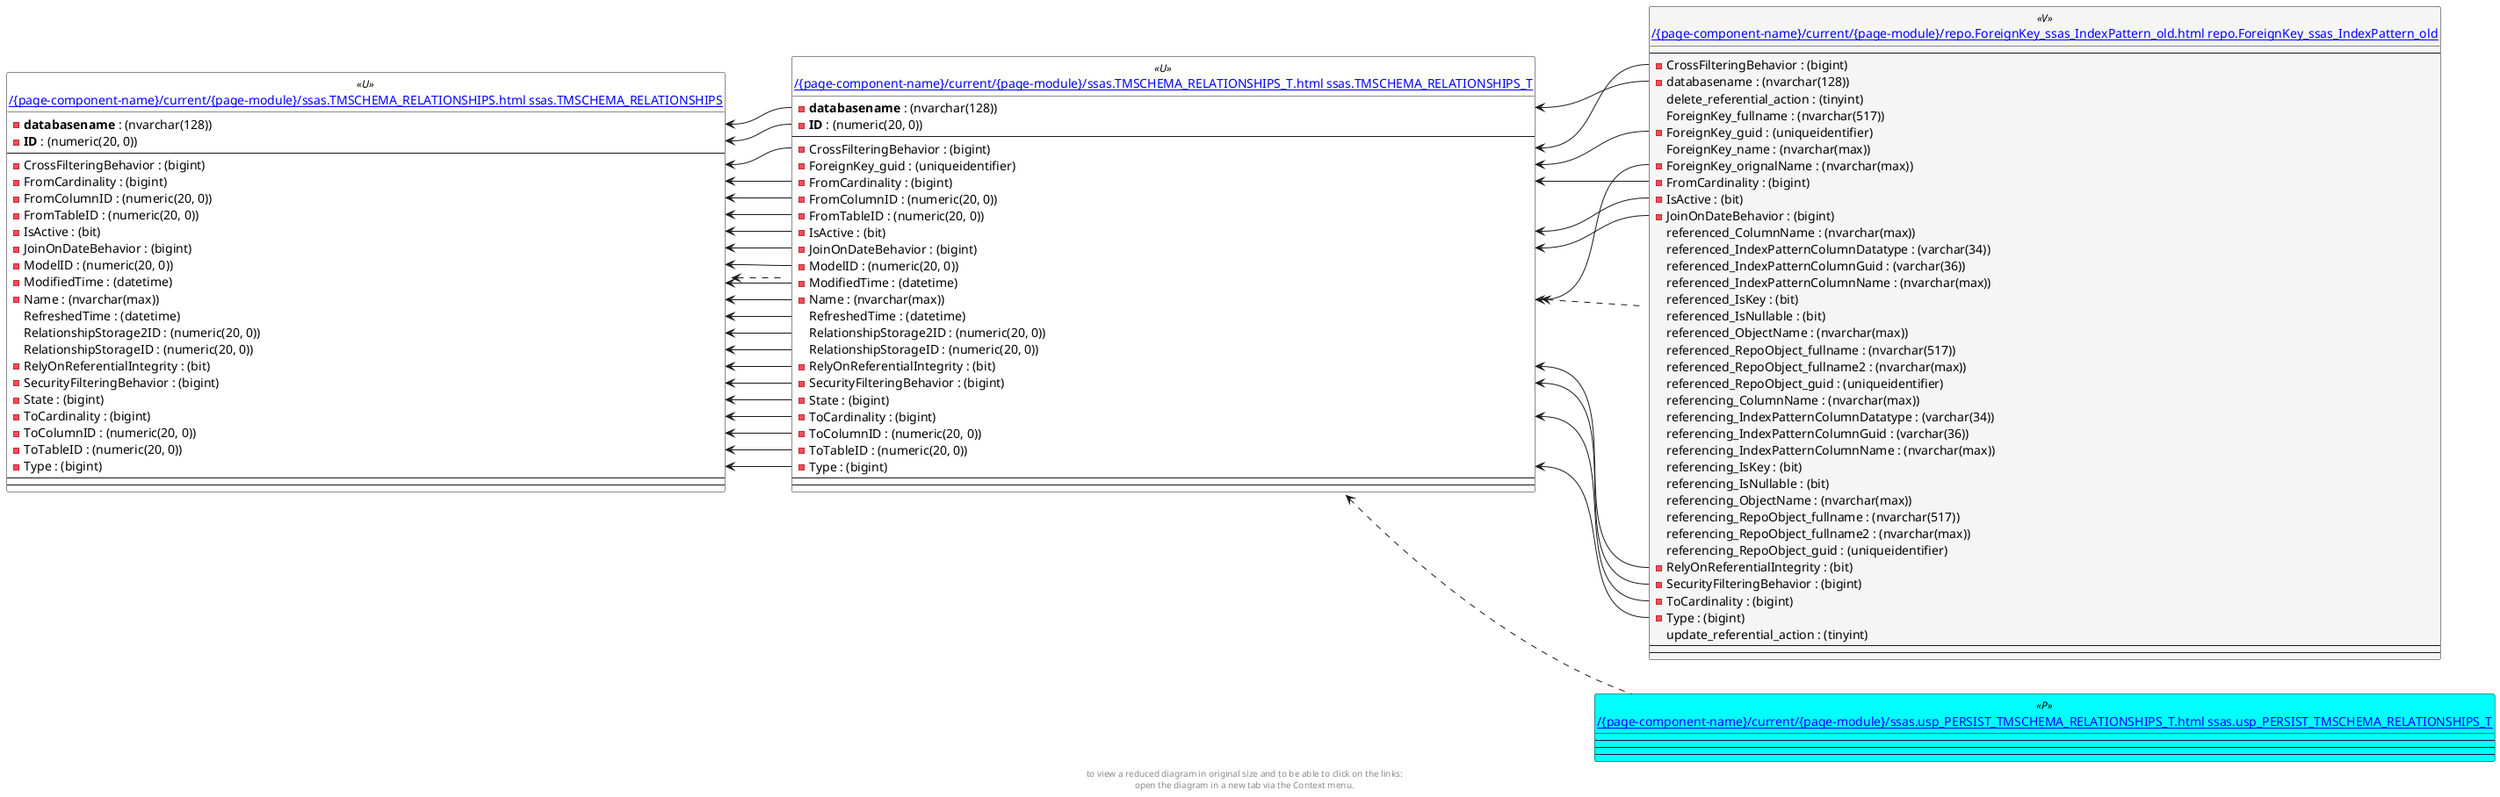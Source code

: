 @startuml
left to right direction
'top to bottom direction
hide circle
'avoide "." issues:
set namespaceSeparator none


skinparam class {
  BackgroundColor White
  BackgroundColor<<FN>> Yellow
  BackgroundColor<<FS>> Yellow
  BackgroundColor<<FT>> LightGray
  BackgroundColor<<IF>> Yellow
  BackgroundColor<<IS>> Yellow
  BackgroundColor<<P>> Aqua
  BackgroundColor<<PC>> Aqua
  BackgroundColor<<SN>> Yellow
  BackgroundColor<<SO>> SlateBlue
  BackgroundColor<<TF>> LightGray
  BackgroundColor<<TR>> Tomato
  BackgroundColor<<U>> White
  BackgroundColor<<V>> WhiteSmoke
  BackgroundColor<<X>> Aqua
}


entity "[[{site-url}/{page-component-name}/current/{page-module}/repo.ForeignKey_ssas_IndexPattern_old.html repo.ForeignKey_ssas_IndexPattern_old]]" as repo.ForeignKey_ssas_IndexPattern_old << V >> {
  --
  - CrossFilteringBehavior : (bigint)
  - databasename : (nvarchar(128))
  delete_referential_action : (tinyint)
  ForeignKey_fullname : (nvarchar(517))
  - ForeignKey_guid : (uniqueidentifier)
  ForeignKey_name : (nvarchar(max))
  - ForeignKey_orignalName : (nvarchar(max))
  - FromCardinality : (bigint)
  - IsActive : (bit)
  - JoinOnDateBehavior : (bigint)
  referenced_ColumnName : (nvarchar(max))
  referenced_IndexPatternColumnDatatype : (varchar(34))
  referenced_IndexPatternColumnGuid : (varchar(36))
  referenced_IndexPatternColumnName : (nvarchar(max))
  referenced_IsKey : (bit)
  referenced_IsNullable : (bit)
  referenced_ObjectName : (nvarchar(max))
  referenced_RepoObject_fullname : (nvarchar(517))
  referenced_RepoObject_fullname2 : (nvarchar(max))
  referenced_RepoObject_guid : (uniqueidentifier)
  referencing_ColumnName : (nvarchar(max))
  referencing_IndexPatternColumnDatatype : (varchar(34))
  referencing_IndexPatternColumnGuid : (varchar(36))
  referencing_IndexPatternColumnName : (nvarchar(max))
  referencing_IsKey : (bit)
  referencing_IsNullable : (bit)
  referencing_ObjectName : (nvarchar(max))
  referencing_RepoObject_fullname : (nvarchar(517))
  referencing_RepoObject_fullname2 : (nvarchar(max))
  referencing_RepoObject_guid : (uniqueidentifier)
  - RelyOnReferentialIntegrity : (bit)
  - SecurityFilteringBehavior : (bigint)
  - ToCardinality : (bigint)
  - Type : (bigint)
  update_referential_action : (tinyint)
  --
  --
}

entity "[[{site-url}/{page-component-name}/current/{page-module}/ssas.TMSCHEMA_RELATIONSHIPS.html ssas.TMSCHEMA_RELATIONSHIPS]]" as ssas.TMSCHEMA_RELATIONSHIPS << U >> {
  - **databasename** : (nvarchar(128))
  - **ID** : (numeric(20, 0))
  --
  - CrossFilteringBehavior : (bigint)
  - FromCardinality : (bigint)
  - FromColumnID : (numeric(20, 0))
  - FromTableID : (numeric(20, 0))
  - IsActive : (bit)
  - JoinOnDateBehavior : (bigint)
  - ModelID : (numeric(20, 0))
  - ModifiedTime : (datetime)
  - Name : (nvarchar(max))
  RefreshedTime : (datetime)
  RelationshipStorage2ID : (numeric(20, 0))
  RelationshipStorageID : (numeric(20, 0))
  - RelyOnReferentialIntegrity : (bit)
  - SecurityFilteringBehavior : (bigint)
  - State : (bigint)
  - ToCardinality : (bigint)
  - ToColumnID : (numeric(20, 0))
  - ToTableID : (numeric(20, 0))
  - Type : (bigint)
  --
  --
}

entity "[[{site-url}/{page-component-name}/current/{page-module}/ssas.TMSCHEMA_RELATIONSHIPS_T.html ssas.TMSCHEMA_RELATIONSHIPS_T]]" as ssas.TMSCHEMA_RELATIONSHIPS_T << U >> {
  - **databasename** : (nvarchar(128))
  - **ID** : (numeric(20, 0))
  --
  - CrossFilteringBehavior : (bigint)
  - ForeignKey_guid : (uniqueidentifier)
  - FromCardinality : (bigint)
  - FromColumnID : (numeric(20, 0))
  - FromTableID : (numeric(20, 0))
  - IsActive : (bit)
  - JoinOnDateBehavior : (bigint)
  - ModelID : (numeric(20, 0))
  - ModifiedTime : (datetime)
  - Name : (nvarchar(max))
  RefreshedTime : (datetime)
  RelationshipStorage2ID : (numeric(20, 0))
  RelationshipStorageID : (numeric(20, 0))
  - RelyOnReferentialIntegrity : (bit)
  - SecurityFilteringBehavior : (bigint)
  - State : (bigint)
  - ToCardinality : (bigint)
  - ToColumnID : (numeric(20, 0))
  - ToTableID : (numeric(20, 0))
  - Type : (bigint)
  --
  --
}

entity "[[{site-url}/{page-component-name}/current/{page-module}/ssas.usp_PERSIST_TMSCHEMA_RELATIONSHIPS_T.html ssas.usp_PERSIST_TMSCHEMA_RELATIONSHIPS_T]]" as ssas.usp_PERSIST_TMSCHEMA_RELATIONSHIPS_T << P >> {
  --
  --
  --
}

ssas.TMSCHEMA_RELATIONSHIPS <.. ssas.TMSCHEMA_RELATIONSHIPS_T
ssas.TMSCHEMA_RELATIONSHIPS_T <.. ssas.usp_PERSIST_TMSCHEMA_RELATIONSHIPS_T
ssas.TMSCHEMA_RELATIONSHIPS_T <.. repo.ForeignKey_ssas_IndexPattern_old
ssas.TMSCHEMA_RELATIONSHIPS::CrossFilteringBehavior <-- ssas.TMSCHEMA_RELATIONSHIPS_T::CrossFilteringBehavior
ssas.TMSCHEMA_RELATIONSHIPS::databasename <-- ssas.TMSCHEMA_RELATIONSHIPS_T::databasename
ssas.TMSCHEMA_RELATIONSHIPS::FromCardinality <-- ssas.TMSCHEMA_RELATIONSHIPS_T::FromCardinality
ssas.TMSCHEMA_RELATIONSHIPS::FromColumnID <-- ssas.TMSCHEMA_RELATIONSHIPS_T::FromColumnID
ssas.TMSCHEMA_RELATIONSHIPS::FromTableID <-- ssas.TMSCHEMA_RELATIONSHIPS_T::FromTableID
ssas.TMSCHEMA_RELATIONSHIPS::ID <-- ssas.TMSCHEMA_RELATIONSHIPS_T::ID
ssas.TMSCHEMA_RELATIONSHIPS::IsActive <-- ssas.TMSCHEMA_RELATIONSHIPS_T::IsActive
ssas.TMSCHEMA_RELATIONSHIPS::JoinOnDateBehavior <-- ssas.TMSCHEMA_RELATIONSHIPS_T::JoinOnDateBehavior
ssas.TMSCHEMA_RELATIONSHIPS::ModelID <-- ssas.TMSCHEMA_RELATIONSHIPS_T::ModelID
ssas.TMSCHEMA_RELATIONSHIPS::ModifiedTime <-- ssas.TMSCHEMA_RELATIONSHIPS_T::ModifiedTime
ssas.TMSCHEMA_RELATIONSHIPS::Name <-- ssas.TMSCHEMA_RELATIONSHIPS_T::Name
ssas.TMSCHEMA_RELATIONSHIPS::RefreshedTime <-- ssas.TMSCHEMA_RELATIONSHIPS_T::RefreshedTime
ssas.TMSCHEMA_RELATIONSHIPS::RelationshipStorage2ID <-- ssas.TMSCHEMA_RELATIONSHIPS_T::RelationshipStorage2ID
ssas.TMSCHEMA_RELATIONSHIPS::RelationshipStorageID <-- ssas.TMSCHEMA_RELATIONSHIPS_T::RelationshipStorageID
ssas.TMSCHEMA_RELATIONSHIPS::RelyOnReferentialIntegrity <-- ssas.TMSCHEMA_RELATIONSHIPS_T::RelyOnReferentialIntegrity
ssas.TMSCHEMA_RELATIONSHIPS::SecurityFilteringBehavior <-- ssas.TMSCHEMA_RELATIONSHIPS_T::SecurityFilteringBehavior
ssas.TMSCHEMA_RELATIONSHIPS::State <-- ssas.TMSCHEMA_RELATIONSHIPS_T::State
ssas.TMSCHEMA_RELATIONSHIPS::ToCardinality <-- ssas.TMSCHEMA_RELATIONSHIPS_T::ToCardinality
ssas.TMSCHEMA_RELATIONSHIPS::ToColumnID <-- ssas.TMSCHEMA_RELATIONSHIPS_T::ToColumnID
ssas.TMSCHEMA_RELATIONSHIPS::ToTableID <-- ssas.TMSCHEMA_RELATIONSHIPS_T::ToTableID
ssas.TMSCHEMA_RELATIONSHIPS::Type <-- ssas.TMSCHEMA_RELATIONSHIPS_T::Type
ssas.TMSCHEMA_RELATIONSHIPS_T::CrossFilteringBehavior <-- repo.ForeignKey_ssas_IndexPattern_old::CrossFilteringBehavior
ssas.TMSCHEMA_RELATIONSHIPS_T::databasename <-- repo.ForeignKey_ssas_IndexPattern_old::databasename
ssas.TMSCHEMA_RELATIONSHIPS_T::ForeignKey_guid <-- repo.ForeignKey_ssas_IndexPattern_old::ForeignKey_guid
ssas.TMSCHEMA_RELATIONSHIPS_T::FromCardinality <-- repo.ForeignKey_ssas_IndexPattern_old::FromCardinality
ssas.TMSCHEMA_RELATIONSHIPS_T::IsActive <-- repo.ForeignKey_ssas_IndexPattern_old::IsActive
ssas.TMSCHEMA_RELATIONSHIPS_T::JoinOnDateBehavior <-- repo.ForeignKey_ssas_IndexPattern_old::JoinOnDateBehavior
ssas.TMSCHEMA_RELATIONSHIPS_T::Name <-- repo.ForeignKey_ssas_IndexPattern_old::ForeignKey_orignalName
ssas.TMSCHEMA_RELATIONSHIPS_T::RelyOnReferentialIntegrity <-- repo.ForeignKey_ssas_IndexPattern_old::RelyOnReferentialIntegrity
ssas.TMSCHEMA_RELATIONSHIPS_T::SecurityFilteringBehavior <-- repo.ForeignKey_ssas_IndexPattern_old::SecurityFilteringBehavior
ssas.TMSCHEMA_RELATIONSHIPS_T::ToCardinality <-- repo.ForeignKey_ssas_IndexPattern_old::ToCardinality
ssas.TMSCHEMA_RELATIONSHIPS_T::Type <-- repo.ForeignKey_ssas_IndexPattern_old::Type
footer
to view a reduced diagram in original size and to be able to click on the links:
open the diagram in a new tab via the Context menu.
end footer

@enduml

